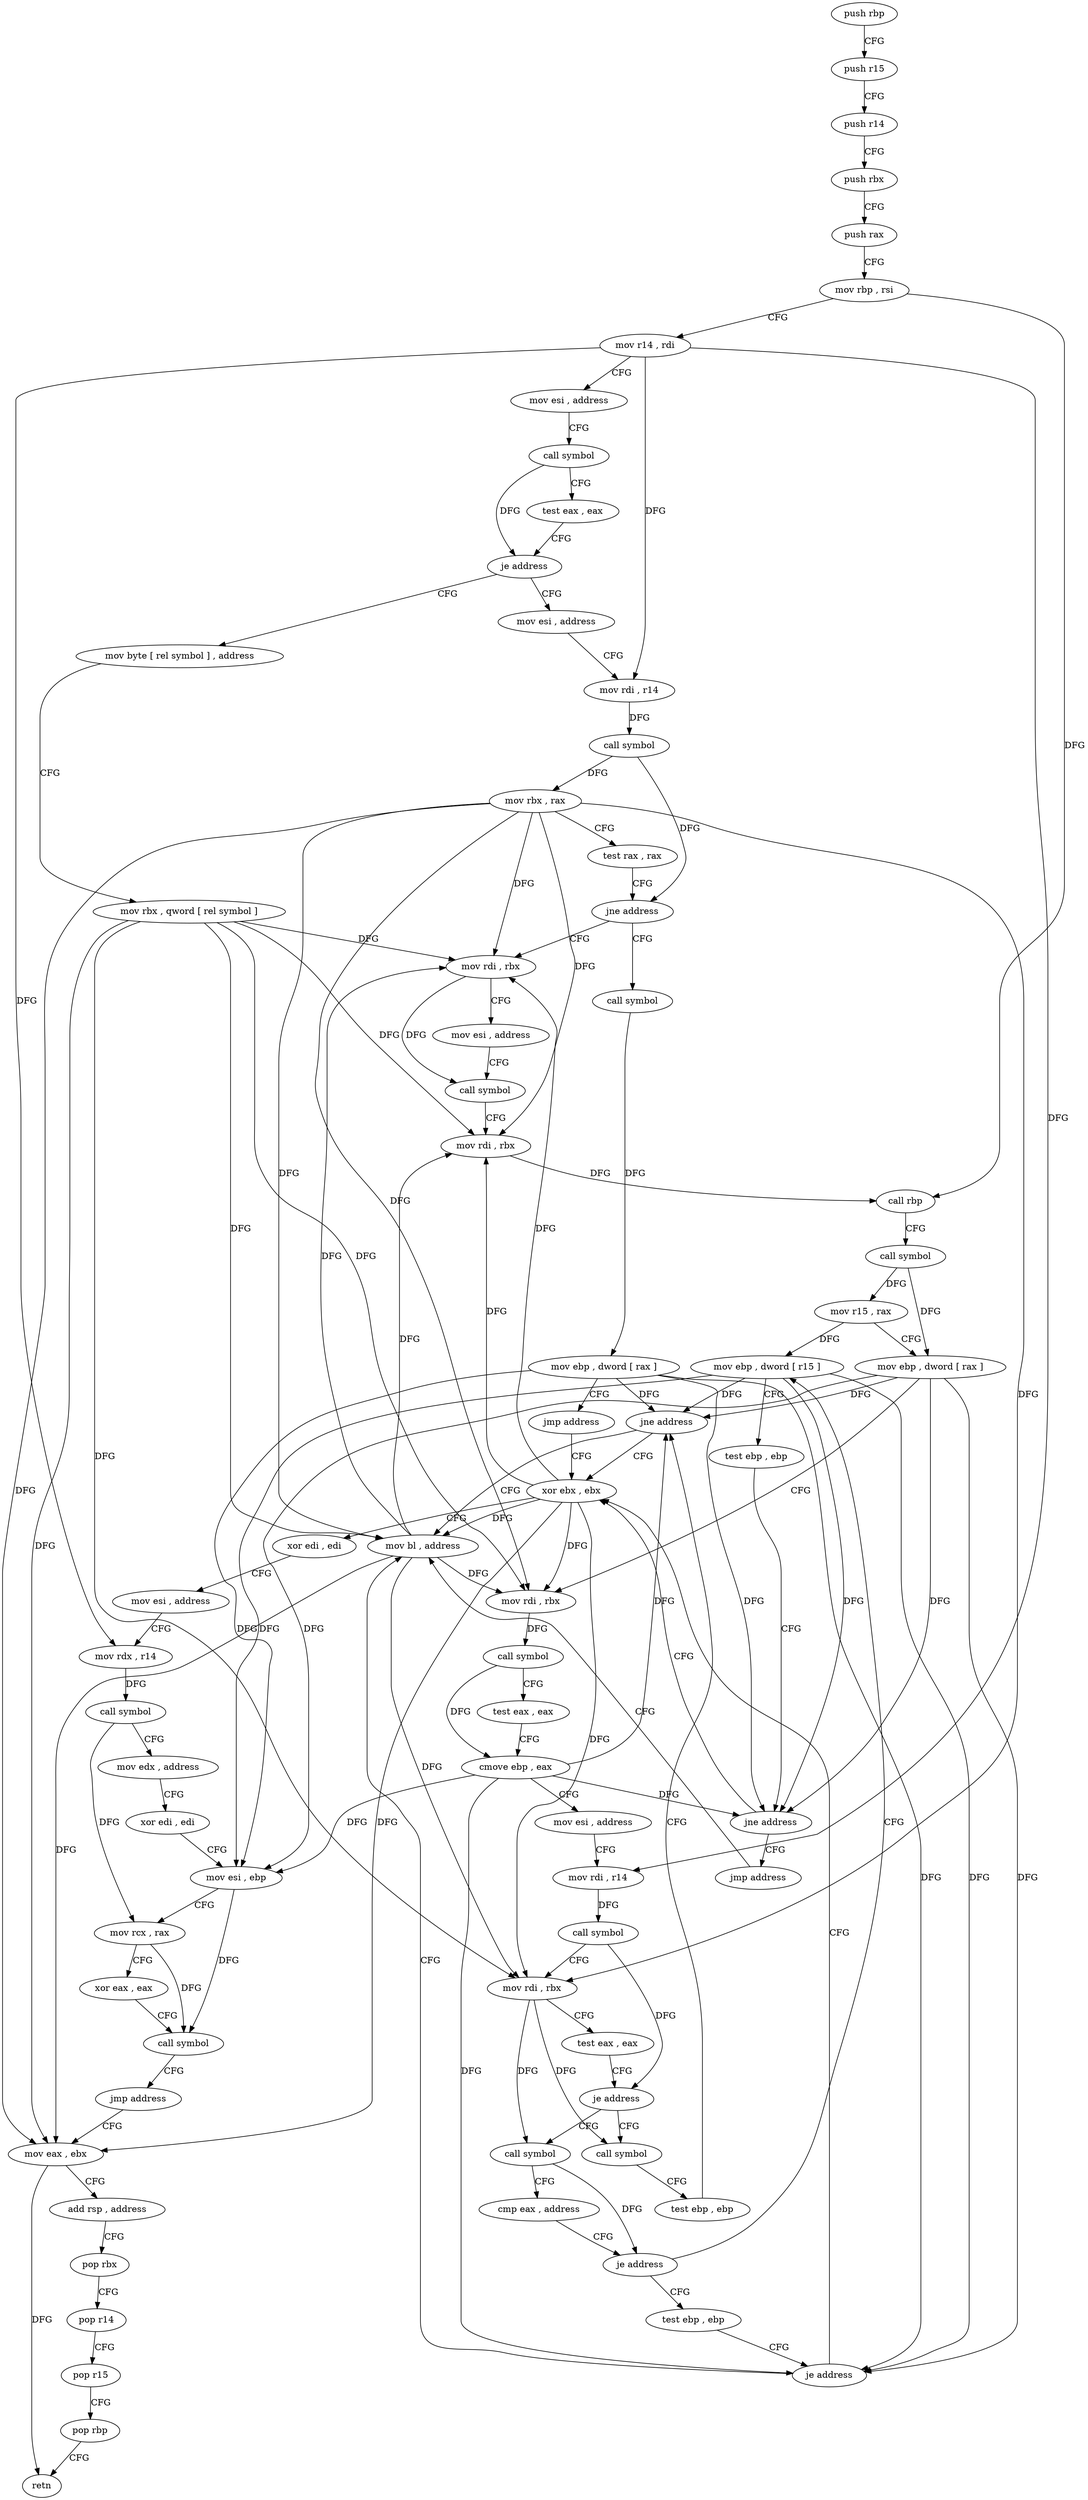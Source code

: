 digraph "func" {
"4203648" [label = "push rbp" ]
"4203649" [label = "push r15" ]
"4203651" [label = "push r14" ]
"4203653" [label = "push rbx" ]
"4203654" [label = "push rax" ]
"4203655" [label = "mov rbp , rsi" ]
"4203658" [label = "mov r14 , rdi" ]
"4203661" [label = "mov esi , address" ]
"4203666" [label = "call symbol" ]
"4203671" [label = "test eax , eax" ]
"4203673" [label = "je address" ]
"4203705" [label = "mov byte [ rel symbol ] , address" ]
"4203675" [label = "mov esi , address" ]
"4203712" [label = "mov rbx , qword [ rel symbol ]" ]
"4203719" [label = "mov rdi , rbx" ]
"4203680" [label = "mov rdi , r14" ]
"4203683" [label = "call symbol" ]
"4203688" [label = "mov rbx , rax" ]
"4203691" [label = "test rax , rax" ]
"4203694" [label = "jne address" ]
"4203696" [label = "call symbol" ]
"4203832" [label = "call symbol" ]
"4203837" [label = "test ebp , ebp" ]
"4203839" [label = "jne address" ]
"4203794" [label = "xor ebx , ebx" ]
"4203841" [label = "mov bl , address" ]
"4203780" [label = "call symbol" ]
"4203785" [label = "cmp eax , address" ]
"4203788" [label = "je address" ]
"4203856" [label = "mov ebp , dword [ r15 ]" ]
"4203790" [label = "test ebp , ebp" ]
"4203722" [label = "mov esi , address" ]
"4203727" [label = "call symbol" ]
"4203732" [label = "mov rdi , rbx" ]
"4203735" [label = "call rbp" ]
"4203737" [label = "call symbol" ]
"4203742" [label = "mov r15 , rax" ]
"4203745" [label = "mov ebp , dword [ rax ]" ]
"4203747" [label = "mov rdi , rbx" ]
"4203750" [label = "call symbol" ]
"4203755" [label = "test eax , eax" ]
"4203757" [label = "cmove ebp , eax" ]
"4203760" [label = "mov esi , address" ]
"4203765" [label = "mov rdi , r14" ]
"4203768" [label = "call symbol" ]
"4203773" [label = "mov rdi , rbx" ]
"4203776" [label = "test eax , eax" ]
"4203778" [label = "je address" ]
"4203701" [label = "mov ebp , dword [ rax ]" ]
"4203703" [label = "jmp address" ]
"4203796" [label = "xor edi , edi" ]
"4203798" [label = "mov esi , address" ]
"4203803" [label = "mov rdx , r14" ]
"4203806" [label = "call symbol" ]
"4203811" [label = "mov edx , address" ]
"4203816" [label = "xor edi , edi" ]
"4203818" [label = "mov esi , ebp" ]
"4203820" [label = "mov rcx , rax" ]
"4203823" [label = "xor eax , eax" ]
"4203825" [label = "call symbol" ]
"4203830" [label = "jmp address" ]
"4203843" [label = "mov eax , ebx" ]
"4203859" [label = "test ebp , ebp" ]
"4203861" [label = "jne address" ]
"4203863" [label = "jmp address" ]
"4203792" [label = "je address" ]
"4203845" [label = "add rsp , address" ]
"4203849" [label = "pop rbx" ]
"4203850" [label = "pop r14" ]
"4203852" [label = "pop r15" ]
"4203854" [label = "pop rbp" ]
"4203855" [label = "retn" ]
"4203648" -> "4203649" [ label = "CFG" ]
"4203649" -> "4203651" [ label = "CFG" ]
"4203651" -> "4203653" [ label = "CFG" ]
"4203653" -> "4203654" [ label = "CFG" ]
"4203654" -> "4203655" [ label = "CFG" ]
"4203655" -> "4203658" [ label = "CFG" ]
"4203655" -> "4203735" [ label = "DFG" ]
"4203658" -> "4203661" [ label = "CFG" ]
"4203658" -> "4203680" [ label = "DFG" ]
"4203658" -> "4203765" [ label = "DFG" ]
"4203658" -> "4203803" [ label = "DFG" ]
"4203661" -> "4203666" [ label = "CFG" ]
"4203666" -> "4203671" [ label = "CFG" ]
"4203666" -> "4203673" [ label = "DFG" ]
"4203671" -> "4203673" [ label = "CFG" ]
"4203673" -> "4203705" [ label = "CFG" ]
"4203673" -> "4203675" [ label = "CFG" ]
"4203705" -> "4203712" [ label = "CFG" ]
"4203675" -> "4203680" [ label = "CFG" ]
"4203712" -> "4203719" [ label = "DFG" ]
"4203712" -> "4203732" [ label = "DFG" ]
"4203712" -> "4203747" [ label = "DFG" ]
"4203712" -> "4203773" [ label = "DFG" ]
"4203712" -> "4203843" [ label = "DFG" ]
"4203712" -> "4203841" [ label = "DFG" ]
"4203719" -> "4203722" [ label = "CFG" ]
"4203719" -> "4203727" [ label = "DFG" ]
"4203680" -> "4203683" [ label = "DFG" ]
"4203683" -> "4203688" [ label = "DFG" ]
"4203683" -> "4203694" [ label = "DFG" ]
"4203688" -> "4203691" [ label = "CFG" ]
"4203688" -> "4203719" [ label = "DFG" ]
"4203688" -> "4203732" [ label = "DFG" ]
"4203688" -> "4203747" [ label = "DFG" ]
"4203688" -> "4203773" [ label = "DFG" ]
"4203688" -> "4203843" [ label = "DFG" ]
"4203688" -> "4203841" [ label = "DFG" ]
"4203691" -> "4203694" [ label = "CFG" ]
"4203694" -> "4203719" [ label = "CFG" ]
"4203694" -> "4203696" [ label = "CFG" ]
"4203696" -> "4203701" [ label = "DFG" ]
"4203832" -> "4203837" [ label = "CFG" ]
"4203837" -> "4203839" [ label = "CFG" ]
"4203839" -> "4203794" [ label = "CFG" ]
"4203839" -> "4203841" [ label = "CFG" ]
"4203794" -> "4203796" [ label = "CFG" ]
"4203794" -> "4203719" [ label = "DFG" ]
"4203794" -> "4203732" [ label = "DFG" ]
"4203794" -> "4203747" [ label = "DFG" ]
"4203794" -> "4203773" [ label = "DFG" ]
"4203794" -> "4203843" [ label = "DFG" ]
"4203794" -> "4203841" [ label = "DFG" ]
"4203841" -> "4203843" [ label = "DFG" ]
"4203841" -> "4203719" [ label = "DFG" ]
"4203841" -> "4203732" [ label = "DFG" ]
"4203841" -> "4203747" [ label = "DFG" ]
"4203841" -> "4203773" [ label = "DFG" ]
"4203780" -> "4203785" [ label = "CFG" ]
"4203780" -> "4203788" [ label = "DFG" ]
"4203785" -> "4203788" [ label = "CFG" ]
"4203788" -> "4203856" [ label = "CFG" ]
"4203788" -> "4203790" [ label = "CFG" ]
"4203856" -> "4203859" [ label = "CFG" ]
"4203856" -> "4203818" [ label = "DFG" ]
"4203856" -> "4203839" [ label = "DFG" ]
"4203856" -> "4203861" [ label = "DFG" ]
"4203856" -> "4203792" [ label = "DFG" ]
"4203790" -> "4203792" [ label = "CFG" ]
"4203722" -> "4203727" [ label = "CFG" ]
"4203727" -> "4203732" [ label = "CFG" ]
"4203732" -> "4203735" [ label = "DFG" ]
"4203735" -> "4203737" [ label = "CFG" ]
"4203737" -> "4203742" [ label = "DFG" ]
"4203737" -> "4203745" [ label = "DFG" ]
"4203742" -> "4203745" [ label = "CFG" ]
"4203742" -> "4203856" [ label = "DFG" ]
"4203745" -> "4203747" [ label = "CFG" ]
"4203745" -> "4203818" [ label = "DFG" ]
"4203745" -> "4203839" [ label = "DFG" ]
"4203745" -> "4203861" [ label = "DFG" ]
"4203745" -> "4203792" [ label = "DFG" ]
"4203747" -> "4203750" [ label = "DFG" ]
"4203750" -> "4203755" [ label = "CFG" ]
"4203750" -> "4203757" [ label = "DFG" ]
"4203755" -> "4203757" [ label = "CFG" ]
"4203757" -> "4203760" [ label = "CFG" ]
"4203757" -> "4203818" [ label = "DFG" ]
"4203757" -> "4203839" [ label = "DFG" ]
"4203757" -> "4203861" [ label = "DFG" ]
"4203757" -> "4203792" [ label = "DFG" ]
"4203760" -> "4203765" [ label = "CFG" ]
"4203765" -> "4203768" [ label = "DFG" ]
"4203768" -> "4203773" [ label = "CFG" ]
"4203768" -> "4203778" [ label = "DFG" ]
"4203773" -> "4203776" [ label = "CFG" ]
"4203773" -> "4203832" [ label = "DFG" ]
"4203773" -> "4203780" [ label = "DFG" ]
"4203776" -> "4203778" [ label = "CFG" ]
"4203778" -> "4203832" [ label = "CFG" ]
"4203778" -> "4203780" [ label = "CFG" ]
"4203701" -> "4203703" [ label = "CFG" ]
"4203701" -> "4203818" [ label = "DFG" ]
"4203701" -> "4203839" [ label = "DFG" ]
"4203701" -> "4203861" [ label = "DFG" ]
"4203701" -> "4203792" [ label = "DFG" ]
"4203703" -> "4203794" [ label = "CFG" ]
"4203796" -> "4203798" [ label = "CFG" ]
"4203798" -> "4203803" [ label = "CFG" ]
"4203803" -> "4203806" [ label = "DFG" ]
"4203806" -> "4203811" [ label = "CFG" ]
"4203806" -> "4203820" [ label = "DFG" ]
"4203811" -> "4203816" [ label = "CFG" ]
"4203816" -> "4203818" [ label = "CFG" ]
"4203818" -> "4203820" [ label = "CFG" ]
"4203818" -> "4203825" [ label = "DFG" ]
"4203820" -> "4203823" [ label = "CFG" ]
"4203820" -> "4203825" [ label = "DFG" ]
"4203823" -> "4203825" [ label = "CFG" ]
"4203825" -> "4203830" [ label = "CFG" ]
"4203830" -> "4203843" [ label = "CFG" ]
"4203843" -> "4203845" [ label = "CFG" ]
"4203843" -> "4203855" [ label = "DFG" ]
"4203859" -> "4203861" [ label = "CFG" ]
"4203861" -> "4203794" [ label = "CFG" ]
"4203861" -> "4203863" [ label = "CFG" ]
"4203863" -> "4203841" [ label = "CFG" ]
"4203792" -> "4203841" [ label = "CFG" ]
"4203792" -> "4203794" [ label = "CFG" ]
"4203845" -> "4203849" [ label = "CFG" ]
"4203849" -> "4203850" [ label = "CFG" ]
"4203850" -> "4203852" [ label = "CFG" ]
"4203852" -> "4203854" [ label = "CFG" ]
"4203854" -> "4203855" [ label = "CFG" ]
}
